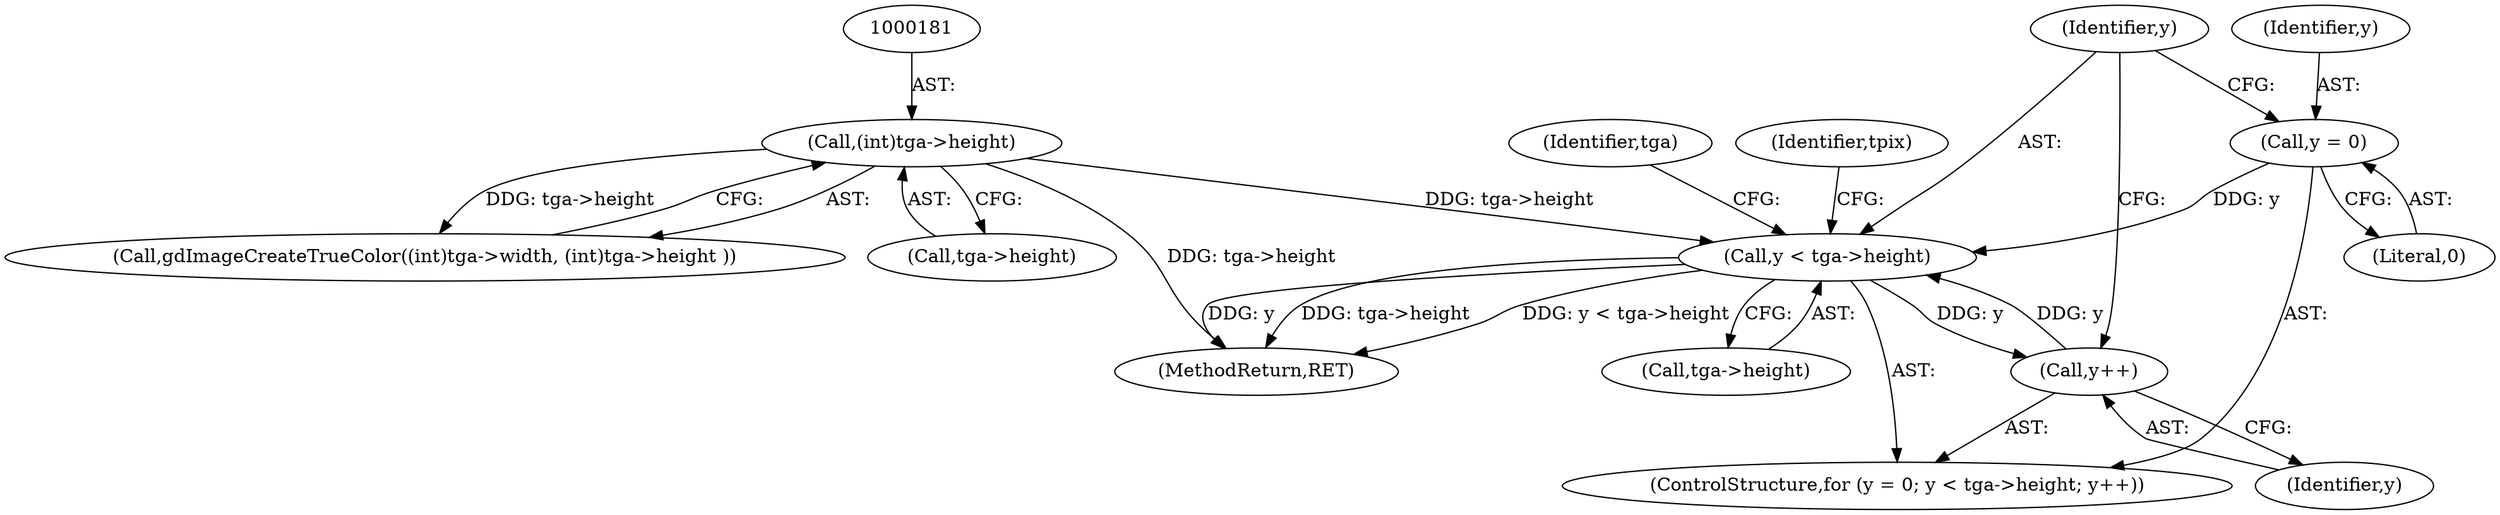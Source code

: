 digraph "0_libgd_10ef1dca63d62433fda13309b4a228782db823f7@pointer" {
"1000209" [label="(Call,y < tga->height)"];
"1000206" [label="(Call,y = 0)"];
"1000214" [label="(Call,y++)"];
"1000209" [label="(Call,y < tga->height)"];
"1000180" [label="(Call,(int)tga->height)"];
"1000209" [label="(Call,y < tga->height)"];
"1000205" [label="(ControlStructure,for (y = 0; y < tga->height; y++))"];
"1000207" [label="(Identifier,y)"];
"1000182" [label="(Call,tga->height)"];
"1000180" [label="(Call,(int)tga->height)"];
"1000208" [label="(Literal,0)"];
"1000174" [label="(Call,gdImageCreateTrueColor((int)tga->width, (int)tga->height ))"];
"1000357" [label="(MethodReturn,RET)"];
"1000214" [label="(Call,y++)"];
"1000219" [label="(Identifier,tpix)"];
"1000329" [label="(Identifier,tga)"];
"1000211" [label="(Call,tga->height)"];
"1000215" [label="(Identifier,y)"];
"1000206" [label="(Call,y = 0)"];
"1000210" [label="(Identifier,y)"];
"1000209" -> "1000205"  [label="AST: "];
"1000209" -> "1000211"  [label="CFG: "];
"1000210" -> "1000209"  [label="AST: "];
"1000211" -> "1000209"  [label="AST: "];
"1000219" -> "1000209"  [label="CFG: "];
"1000329" -> "1000209"  [label="CFG: "];
"1000209" -> "1000357"  [label="DDG: y < tga->height"];
"1000209" -> "1000357"  [label="DDG: y"];
"1000209" -> "1000357"  [label="DDG: tga->height"];
"1000206" -> "1000209"  [label="DDG: y"];
"1000214" -> "1000209"  [label="DDG: y"];
"1000180" -> "1000209"  [label="DDG: tga->height"];
"1000209" -> "1000214"  [label="DDG: y"];
"1000206" -> "1000205"  [label="AST: "];
"1000206" -> "1000208"  [label="CFG: "];
"1000207" -> "1000206"  [label="AST: "];
"1000208" -> "1000206"  [label="AST: "];
"1000210" -> "1000206"  [label="CFG: "];
"1000214" -> "1000205"  [label="AST: "];
"1000214" -> "1000215"  [label="CFG: "];
"1000215" -> "1000214"  [label="AST: "];
"1000210" -> "1000214"  [label="CFG: "];
"1000180" -> "1000174"  [label="AST: "];
"1000180" -> "1000182"  [label="CFG: "];
"1000181" -> "1000180"  [label="AST: "];
"1000182" -> "1000180"  [label="AST: "];
"1000174" -> "1000180"  [label="CFG: "];
"1000180" -> "1000357"  [label="DDG: tga->height"];
"1000180" -> "1000174"  [label="DDG: tga->height"];
}
